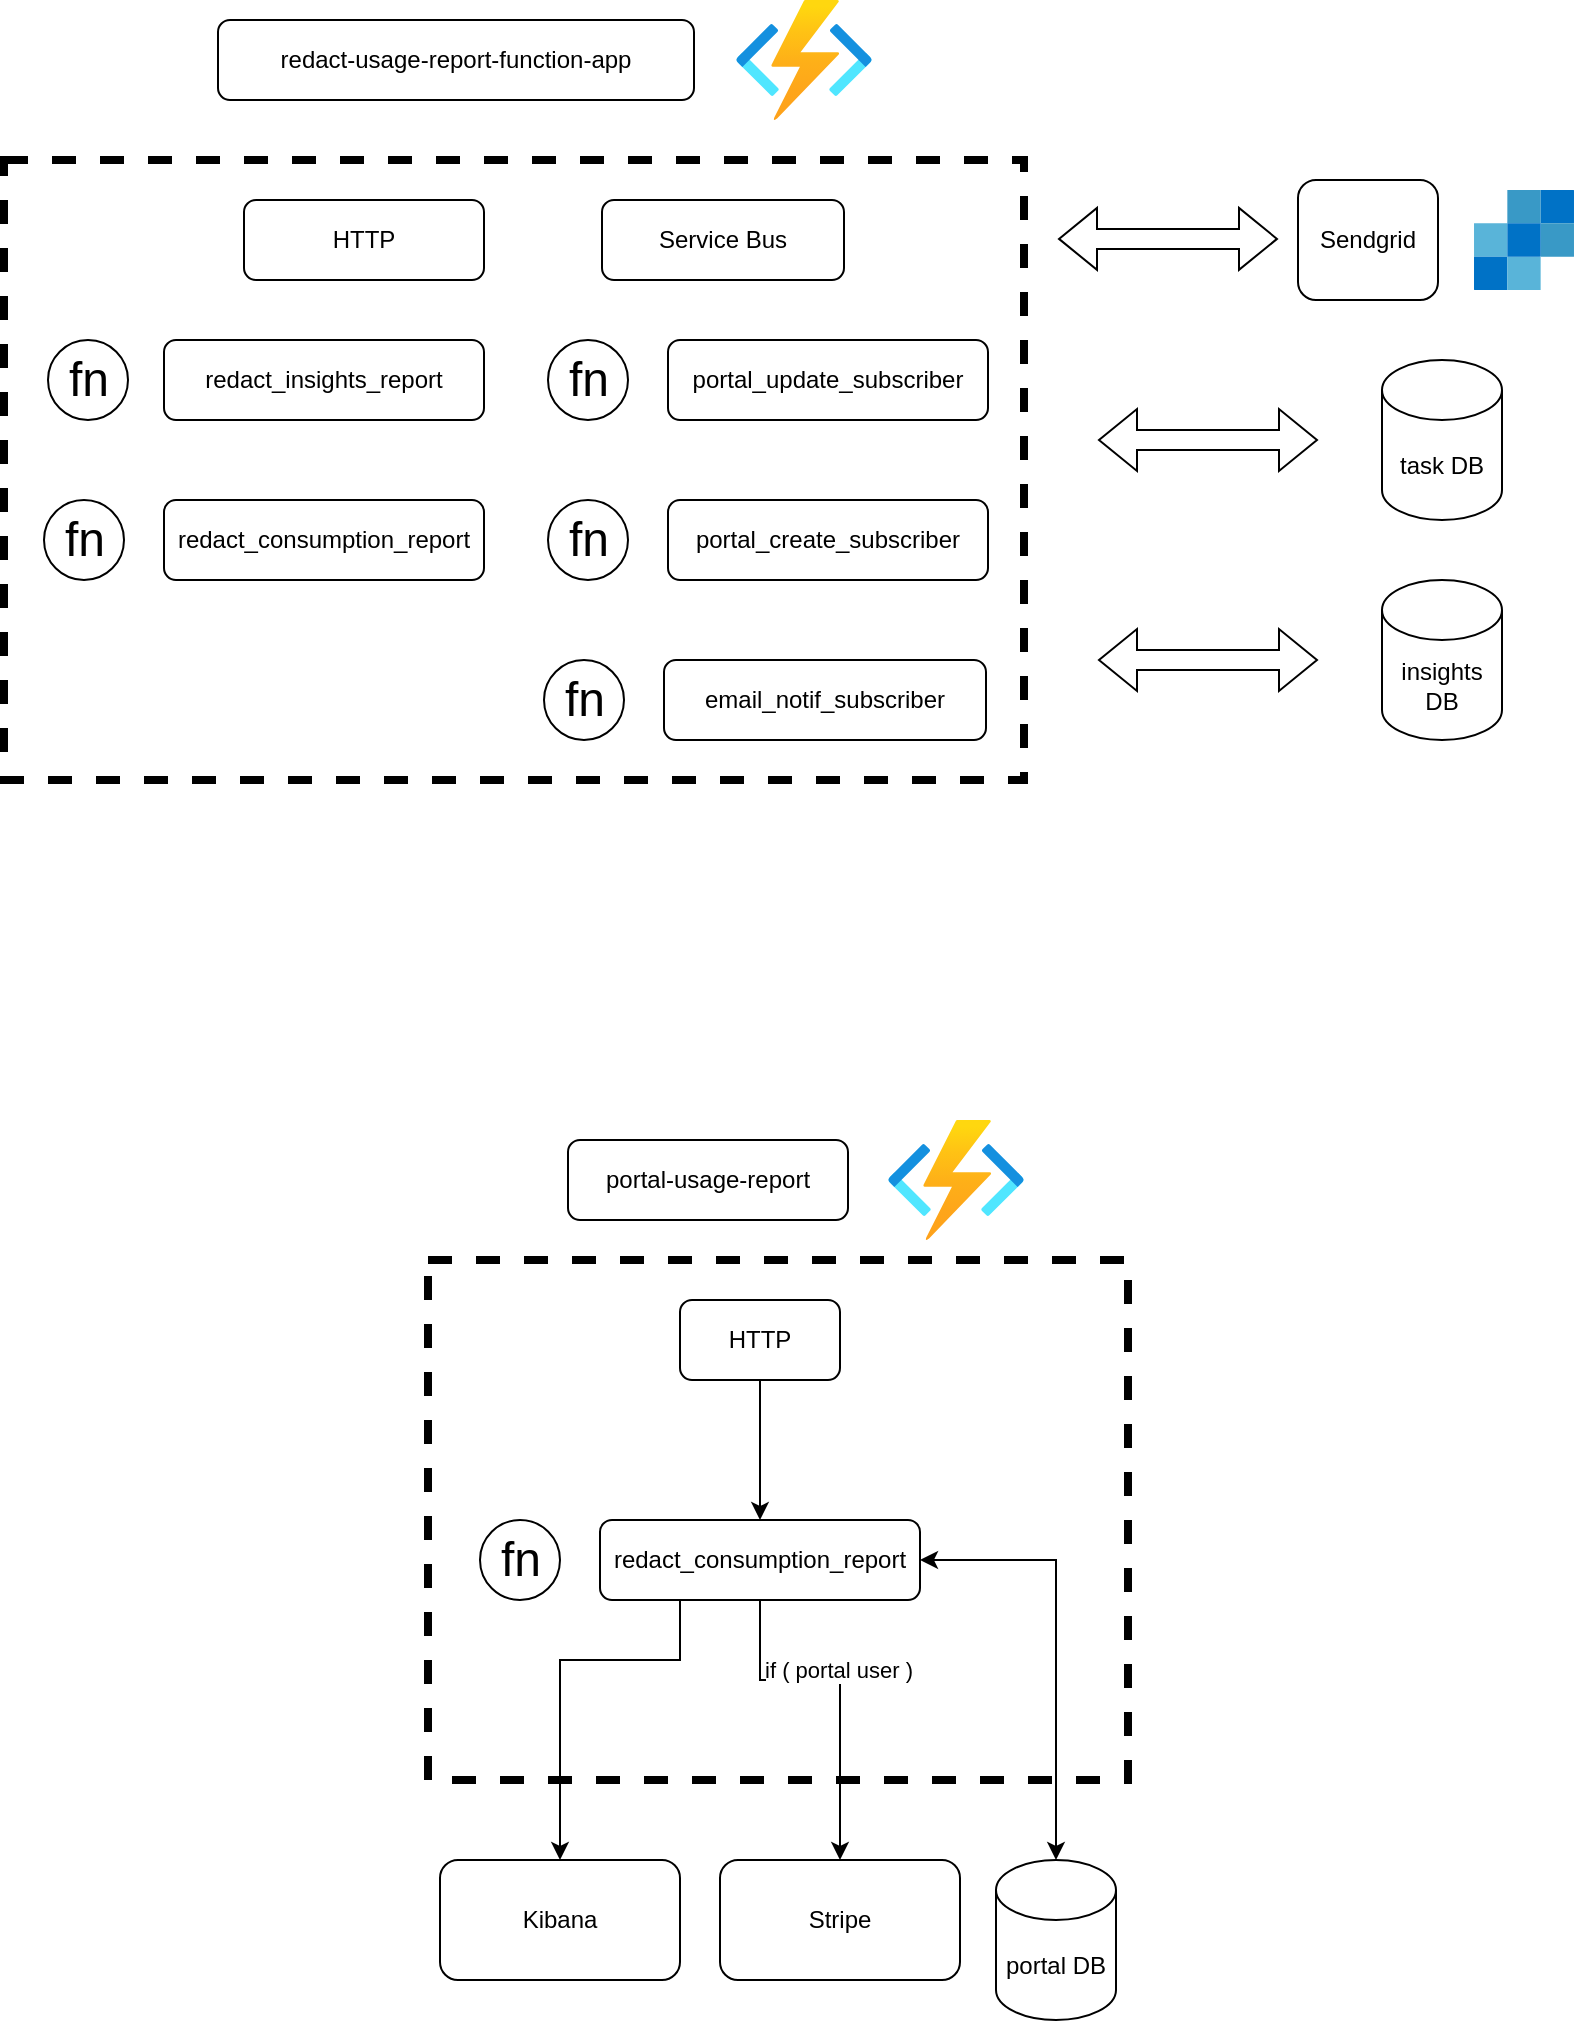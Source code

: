 <mxfile version="20.0.4" type="github">
  <diagram id="_jH37nIgKsbNKgRoWmOm" name="Page-1">
    <mxGraphModel dx="1131" dy="658" grid="1" gridSize="10" guides="1" tooltips="1" connect="1" arrows="1" fold="1" page="1" pageScale="1" pageWidth="850" pageHeight="1100" math="0" shadow="0">
      <root>
        <mxCell id="0" />
        <mxCell id="1" parent="0" />
        <mxCell id="y87tl3NbrVbizZRoQz8M-2" value="" style="rounded=0;whiteSpace=wrap;html=1;strokeWidth=4;fillColor=none;dashed=1;" parent="1" vertex="1">
          <mxGeometry x="43" y="150" width="510" height="310" as="geometry" />
        </mxCell>
        <mxCell id="y87tl3NbrVbizZRoQz8M-1" value="" style="rounded=0;whiteSpace=wrap;html=1;strokeWidth=4;fillColor=none;dashed=1;" parent="1" vertex="1">
          <mxGeometry x="255" y="700" width="350" height="260" as="geometry" />
        </mxCell>
        <mxCell id="y87tl3NbrVbizZRoQz8M-3" value="redact-usage-report-function-app" style="rounded=1;whiteSpace=wrap;html=1;" parent="1" vertex="1">
          <mxGeometry x="150" y="80" width="238" height="40" as="geometry" />
        </mxCell>
        <mxCell id="y87tl3NbrVbizZRoQz8M-4" value="portal-usage-report" style="rounded=1;whiteSpace=wrap;html=1;" parent="1" vertex="1">
          <mxGeometry x="325" y="640" width="140" height="40" as="geometry" />
        </mxCell>
        <mxCell id="y87tl3NbrVbizZRoQz8M-5" value="task DB" style="shape=cylinder3;whiteSpace=wrap;html=1;boundedLbl=1;backgroundOutline=1;size=15;rounded=0;strokeWidth=1;fillColor=default;" parent="1" vertex="1">
          <mxGeometry x="732" y="250" width="60" height="80" as="geometry" />
        </mxCell>
        <mxCell id="y87tl3NbrVbizZRoQz8M-6" value="insights DB" style="shape=cylinder3;whiteSpace=wrap;html=1;boundedLbl=1;backgroundOutline=1;size=15;rounded=0;strokeWidth=1;fillColor=default;" parent="1" vertex="1">
          <mxGeometry x="732" y="360" width="60" height="80" as="geometry" />
        </mxCell>
        <mxCell id="y87tl3NbrVbizZRoQz8M-7" style="edgeStyle=orthogonalEdgeStyle;rounded=0;orthogonalLoop=1;jettySize=auto;html=1;entryX=1;entryY=0.5;entryDx=0;entryDy=0;startArrow=classic;startFill=1;exitX=0.5;exitY=0;exitDx=0;exitDy=0;exitPerimeter=0;" parent="1" source="y87tl3NbrVbizZRoQz8M-8" target="y87tl3NbrVbizZRoQz8M-20" edge="1">
          <mxGeometry relative="1" as="geometry">
            <Array as="points">
              <mxPoint x="569" y="850" />
            </Array>
          </mxGeometry>
        </mxCell>
        <mxCell id="y87tl3NbrVbizZRoQz8M-8" value="portal DB" style="shape=cylinder3;whiteSpace=wrap;html=1;boundedLbl=1;backgroundOutline=1;size=15;rounded=0;strokeWidth=1;fillColor=default;" parent="1" vertex="1">
          <mxGeometry x="539" y="1000" width="60" height="80" as="geometry" />
        </mxCell>
        <mxCell id="y87tl3NbrVbizZRoQz8M-9" value="Stripe" style="rounded=1;whiteSpace=wrap;html=1;strokeWidth=1;fillColor=default;" parent="1" vertex="1">
          <mxGeometry x="401" y="1000" width="120" height="60" as="geometry" />
        </mxCell>
        <mxCell id="y87tl3NbrVbizZRoQz8M-13" value="Service Bus" style="rounded=1;whiteSpace=wrap;html=1;strokeWidth=1;fillColor=default;" parent="1" vertex="1">
          <mxGeometry x="342" y="170" width="121" height="40" as="geometry" />
        </mxCell>
        <mxCell id="y87tl3NbrVbizZRoQz8M-14" value="" style="aspect=fixed;html=1;points=[];align=center;image;fontSize=12;image=img/lib/azure2/compute/Function_Apps.svg;rounded=0;strokeWidth=1;fillColor=default;" parent="1" vertex="1">
          <mxGeometry x="485" y="630" width="68" height="60" as="geometry" />
        </mxCell>
        <mxCell id="y87tl3NbrVbizZRoQz8M-15" value="" style="aspect=fixed;html=1;points=[];align=center;image;fontSize=12;image=img/lib/azure2/compute/Function_Apps.svg;rounded=0;strokeWidth=1;fillColor=default;" parent="1" vertex="1">
          <mxGeometry x="409" y="70" width="68" height="60" as="geometry" />
        </mxCell>
        <mxCell id="y87tl3NbrVbizZRoQz8M-16" value="fn" style="shape=mxgraph.electrical.abstract.function;html=1;shadow=0;dashed=0;align=center;strokeWidth=1;fontSize=24;rounded=0;fillColor=default;" parent="1" vertex="1">
          <mxGeometry x="281" y="830" width="40" height="40" as="geometry" />
        </mxCell>
        <mxCell id="y87tl3NbrVbizZRoQz8M-17" style="edgeStyle=orthogonalEdgeStyle;rounded=0;orthogonalLoop=1;jettySize=auto;html=1;entryX=0.5;entryY=0;entryDx=0;entryDy=0;" parent="1" source="y87tl3NbrVbizZRoQz8M-20" target="y87tl3NbrVbizZRoQz8M-9" edge="1">
          <mxGeometry relative="1" as="geometry">
            <Array as="points">
              <mxPoint x="421" y="910" />
              <mxPoint x="461" y="910" />
            </Array>
          </mxGeometry>
        </mxCell>
        <mxCell id="y87tl3NbrVbizZRoQz8M-18" value="if ( portal user )" style="edgeLabel;html=1;align=center;verticalAlign=middle;resizable=0;points=[];" parent="y87tl3NbrVbizZRoQz8M-17" vertex="1" connectable="0">
          <mxGeometry x="-0.075" y="5" relative="1" as="geometry">
            <mxPoint as="offset" />
          </mxGeometry>
        </mxCell>
        <mxCell id="y87tl3NbrVbizZRoQz8M-19" style="edgeStyle=orthogonalEdgeStyle;rounded=0;orthogonalLoop=1;jettySize=auto;html=1;entryX=0.5;entryY=0;entryDx=0;entryDy=0;" parent="1" source="y87tl3NbrVbizZRoQz8M-20" target="y87tl3NbrVbizZRoQz8M-23" edge="1">
          <mxGeometry relative="1" as="geometry">
            <Array as="points">
              <mxPoint x="381" y="900" />
              <mxPoint x="321" y="900" />
            </Array>
          </mxGeometry>
        </mxCell>
        <mxCell id="y87tl3NbrVbizZRoQz8M-20" value="redact_consumption_report" style="rounded=1;whiteSpace=wrap;html=1;" parent="1" vertex="1">
          <mxGeometry x="341" y="830" width="160" height="40" as="geometry" />
        </mxCell>
        <mxCell id="y87tl3NbrVbizZRoQz8M-21" style="edgeStyle=orthogonalEdgeStyle;rounded=0;orthogonalLoop=1;jettySize=auto;html=1;entryX=0.5;entryY=0;entryDx=0;entryDy=0;" parent="1" source="y87tl3NbrVbizZRoQz8M-22" target="y87tl3NbrVbizZRoQz8M-20" edge="1">
          <mxGeometry relative="1" as="geometry" />
        </mxCell>
        <mxCell id="y87tl3NbrVbizZRoQz8M-22" value="HTTP" style="rounded=1;whiteSpace=wrap;html=1;strokeWidth=1;fillColor=default;" parent="1" vertex="1">
          <mxGeometry x="381" y="720" width="80" height="40" as="geometry" />
        </mxCell>
        <mxCell id="y87tl3NbrVbizZRoQz8M-23" value="Kibana" style="rounded=1;whiteSpace=wrap;html=1;strokeWidth=1;fillColor=default;" parent="1" vertex="1">
          <mxGeometry x="261" y="1000" width="120" height="60" as="geometry" />
        </mxCell>
        <mxCell id="y87tl3NbrVbizZRoQz8M-26" value="HTTP" style="rounded=1;whiteSpace=wrap;html=1;strokeWidth=1;fillColor=default;" parent="1" vertex="1">
          <mxGeometry x="163" y="170" width="120" height="40" as="geometry" />
        </mxCell>
        <mxCell id="y87tl3NbrVbizZRoQz8M-27" value="fn" style="shape=mxgraph.electrical.abstract.function;html=1;shadow=0;dashed=0;align=center;strokeWidth=1;fontSize=24;rounded=0;fillColor=default;" parent="1" vertex="1">
          <mxGeometry x="315" y="240" width="40" height="40" as="geometry" />
        </mxCell>
        <mxCell id="y87tl3NbrVbizZRoQz8M-29" value="portal_update_subscriber" style="rounded=1;whiteSpace=wrap;html=1;" parent="1" vertex="1">
          <mxGeometry x="375" y="240" width="160" height="40" as="geometry" />
        </mxCell>
        <mxCell id="y87tl3NbrVbizZRoQz8M-30" value="fn" style="shape=mxgraph.electrical.abstract.function;html=1;shadow=0;dashed=0;align=center;strokeWidth=1;fontSize=24;rounded=0;fillColor=default;" parent="1" vertex="1">
          <mxGeometry x="315" y="320" width="40" height="40" as="geometry" />
        </mxCell>
        <mxCell id="y87tl3NbrVbizZRoQz8M-32" value="portal_create_subscriber" style="rounded=1;whiteSpace=wrap;html=1;" parent="1" vertex="1">
          <mxGeometry x="375" y="320" width="160" height="40" as="geometry" />
        </mxCell>
        <mxCell id="y87tl3NbrVbizZRoQz8M-33" value="fn" style="shape=mxgraph.electrical.abstract.function;html=1;shadow=0;dashed=0;align=center;strokeWidth=1;fontSize=24;rounded=0;fillColor=default;" parent="1" vertex="1">
          <mxGeometry x="313" y="400" width="40" height="40" as="geometry" />
        </mxCell>
        <mxCell id="y87tl3NbrVbizZRoQz8M-35" value="email_notif_subscriber" style="rounded=1;whiteSpace=wrap;html=1;" parent="1" vertex="1">
          <mxGeometry x="373" y="400" width="161" height="40" as="geometry" />
        </mxCell>
        <mxCell id="y87tl3NbrVbizZRoQz8M-36" value="fn" style="shape=mxgraph.electrical.abstract.function;html=1;shadow=0;dashed=0;align=center;strokeWidth=1;fontSize=24;rounded=0;fillColor=default;" parent="1" vertex="1">
          <mxGeometry x="65" y="240" width="40" height="40" as="geometry" />
        </mxCell>
        <mxCell id="y87tl3NbrVbizZRoQz8M-39" value="redact_consumption_report" style="rounded=1;whiteSpace=wrap;html=1;" parent="1" vertex="1">
          <mxGeometry x="123" y="320" width="160" height="40" as="geometry" />
        </mxCell>
        <mxCell id="y87tl3NbrVbizZRoQz8M-40" value="fn" style="shape=mxgraph.electrical.abstract.function;html=1;shadow=0;dashed=0;align=center;strokeWidth=1;fontSize=24;rounded=0;fillColor=default;" parent="1" vertex="1">
          <mxGeometry x="63" y="320" width="40" height="40" as="geometry" />
        </mxCell>
        <mxCell id="y87tl3NbrVbizZRoQz8M-42" value="redact_insights_report" style="rounded=1;whiteSpace=wrap;html=1;" parent="1" vertex="1">
          <mxGeometry x="123" y="240" width="160" height="40" as="geometry" />
        </mxCell>
        <mxCell id="y87tl3NbrVbizZRoQz8M-43" value="" style="sketch=0;aspect=fixed;html=1;points=[];align=center;image;fontSize=12;image=img/lib/mscae/SendGrid_Accounts.svg;rounded=0;dashed=1;strokeWidth=4;fillColor=none;" parent="1" vertex="1">
          <mxGeometry x="778" y="165" width="50" height="50" as="geometry" />
        </mxCell>
        <mxCell id="y87tl3NbrVbizZRoQz8M-44" value="Sendgrid" style="rounded=1;whiteSpace=wrap;html=1;strokeWidth=1;fillColor=default;" parent="1" vertex="1">
          <mxGeometry x="690" y="160" width="70" height="60" as="geometry" />
        </mxCell>
        <mxCell id="vjhW1Z67XBlMJ28FhjBP-1" value="" style="shape=flexArrow;endArrow=classic;startArrow=classic;html=1;rounded=0;" edge="1" parent="1">
          <mxGeometry width="100" height="100" relative="1" as="geometry">
            <mxPoint x="570" y="189.44" as="sourcePoint" />
            <mxPoint x="680" y="189.44" as="targetPoint" />
          </mxGeometry>
        </mxCell>
        <mxCell id="vjhW1Z67XBlMJ28FhjBP-2" value="" style="shape=flexArrow;endArrow=classic;startArrow=classic;html=1;rounded=0;" edge="1" parent="1">
          <mxGeometry width="100" height="100" relative="1" as="geometry">
            <mxPoint x="590" y="290" as="sourcePoint" />
            <mxPoint x="700" y="290" as="targetPoint" />
          </mxGeometry>
        </mxCell>
        <mxCell id="vjhW1Z67XBlMJ28FhjBP-3" value="" style="shape=flexArrow;endArrow=classic;startArrow=classic;html=1;rounded=0;" edge="1" parent="1">
          <mxGeometry width="100" height="100" relative="1" as="geometry">
            <mxPoint x="590" y="400" as="sourcePoint" />
            <mxPoint x="700" y="400" as="targetPoint" />
          </mxGeometry>
        </mxCell>
      </root>
    </mxGraphModel>
  </diagram>
</mxfile>
